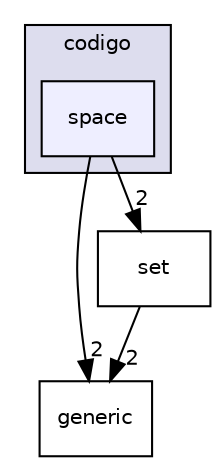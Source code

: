 digraph "codigo/space" {
  compound=true
  node [ fontsize="10", fontname="Helvetica"];
  edge [ labelfontsize="10", labelfontname="Helvetica"];
  subgraph clusterdir_4d7be947362df13686123d6563352e9b {
    graph [ bgcolor="#ddddee", pencolor="black", label="codigo" fontname="Helvetica", fontsize="10", URL="dir_4d7be947362df13686123d6563352e9b.html"]
  dir_ee881082ab34f410105dd7ba0e1d0100 [shape=box, label="space", style="filled", fillcolor="#eeeeff", pencolor="black", URL="dir_ee881082ab34f410105dd7ba0e1d0100.html"];
  }
  dir_051e70958e5671730c87e7dc760cedd8 [shape=box label="generic" URL="dir_051e70958e5671730c87e7dc760cedd8.html"];
  dir_6c0f8027041900f52b7a757a3b7a8063 [shape=box label="set" URL="dir_6c0f8027041900f52b7a757a3b7a8063.html"];
  dir_ee881082ab34f410105dd7ba0e1d0100->dir_051e70958e5671730c87e7dc760cedd8 [headlabel="2", labeldistance=1.5 headhref="dir_000015_000008.html"];
  dir_ee881082ab34f410105dd7ba0e1d0100->dir_6c0f8027041900f52b7a757a3b7a8063 [headlabel="2", labeldistance=1.5 headhref="dir_000015_000014.html"];
  dir_6c0f8027041900f52b7a757a3b7a8063->dir_051e70958e5671730c87e7dc760cedd8 [headlabel="2", labeldistance=1.5 headhref="dir_000014_000008.html"];
}
